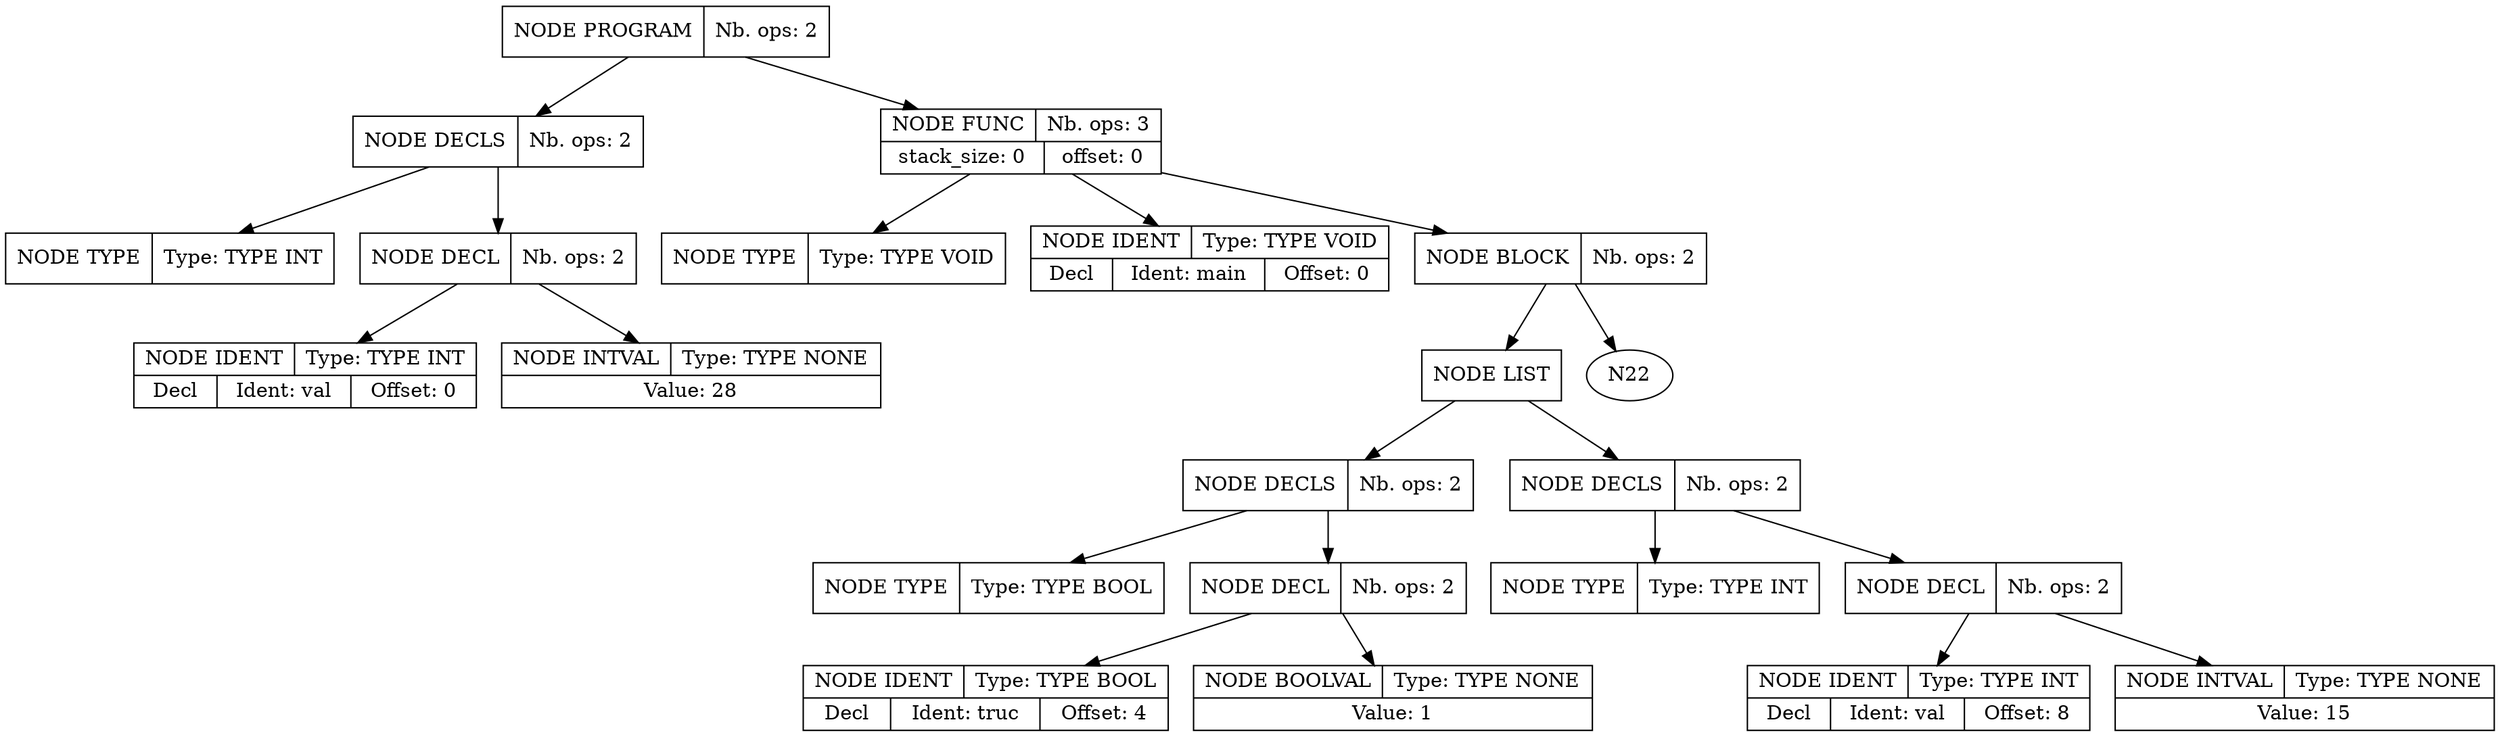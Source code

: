 digraph global_vars {
    N1 [shape=record, label="{{NODE PROGRAM|Nb. ops: 2}}"];
    N2 [shape=record, label="{{NODE DECLS|Nb. ops: 2}}"];
    N3 [shape=record, label="{{NODE TYPE|Type: TYPE INT}}"];
    edge[tailclip=true];
    N2 -> N3
    N4 [shape=record, label="{{NODE DECL|Nb. ops: 2}}"];
    N5 [shape=record, label="{{NODE IDENT|Type: TYPE INT}|{<decl>Decl      |Ident: val|Offset: 0}}"];
    edge[tailclip=true];
    N4 -> N5
    N6 [shape=record, label="{{NODE INTVAL|Type: TYPE NONE}|{Value: 28}}"];
    edge[tailclip=true];
    N4 -> N6
    edge[tailclip=true];
    N2 -> N4
    edge[tailclip=true];
    N1 -> N2
    N7 [shape=record, label="{{NODE FUNC|Nb. ops: 3}|{stack_size: 0|offset: 0}}"];
    N8 [shape=record, label="{{NODE TYPE|Type: TYPE VOID}}"];
    edge[tailclip=true];
    N7 -> N8
    N9 [shape=record, label="{{NODE IDENT|Type: TYPE VOID}|{<decl>Decl      |Ident: main|Offset: 0}}"];
    edge[tailclip=true];
    N7 -> N9
    N10 [shape=record, label="{{NODE BLOCK|Nb. ops: 2}}"];
    N11 [shape=record, label="{{NODE LIST}}"];
    N12 [shape=record, label="{{NODE DECLS|Nb. ops: 2}}"];
    N13 [shape=record, label="{{NODE TYPE|Type: TYPE BOOL}}"];
    edge[tailclip=true];
    N12 -> N13
    N14 [shape=record, label="{{NODE DECL|Nb. ops: 2}}"];
    N15 [shape=record, label="{{NODE IDENT|Type: TYPE BOOL}|{<decl>Decl      |Ident: truc|Offset: 4}}"];
    edge[tailclip=true];
    N14 -> N15
    N16 [shape=record, label="{{NODE BOOLVAL|Type: TYPE NONE}|{Value: 1}}"];
    edge[tailclip=true];
    N14 -> N16
    edge[tailclip=true];
    N12 -> N14
    edge[tailclip=true];
    N11 -> N12
    N17 [shape=record, label="{{NODE DECLS|Nb. ops: 2}}"];
    N18 [shape=record, label="{{NODE TYPE|Type: TYPE INT}}"];
    edge[tailclip=true];
    N17 -> N18
    N19 [shape=record, label="{{NODE DECL|Nb. ops: 2}}"];
    N20 [shape=record, label="{{NODE IDENT|Type: TYPE INT}|{<decl>Decl      |Ident: val|Offset: 8}}"];
    edge[tailclip=true];
    N19 -> N20
    N21 [shape=record, label="{{NODE INTVAL|Type: TYPE NONE}|{Value: 15}}"];
    edge[tailclip=true];
    N19 -> N21
    edge[tailclip=true];
    N17 -> N19
    edge[tailclip=true];
    N11 -> N17
    edge[tailclip=true];
    N10 -> N11
    edge[tailclip=true];
    N10 -> N22
    edge[tailclip=true];
    N7 -> N10
    edge[tailclip=true];
    N1 -> N7
}